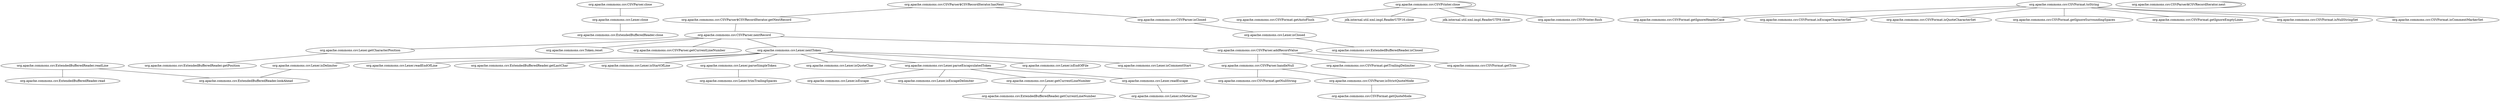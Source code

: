 graph {
	"org.apache.commons.csv.ExtendedBufferedReader.close"
	"org.apache.commons.csv.Lexer.close"
	"org.apache.commons.csv.CSVParser.addRecordValue"
	"org.apache.commons.csv.Lexer.isClosed"
	"org.apache.commons.csv.Lexer.getCharacterPosition"
	"org.apache.commons.csv.Lexer.isMetaChar"
	"org.apache.commons.csv.Lexer.trimTrailingSpaces"
	"org.apache.commons.csv.ExtendedBufferedReader.getCurrentLineNumber"
	"org.apache.commons.csv.Token.reset"
	"org.apache.commons.csv.CSVFormat.getAutoFlush"
	"org.apache.commons.csv.CSVParser$CSVRecordIterator.getNextRecord"
	"org.apache.commons.csv.CSVFormat.getTrailingDelimiter"
	"org.apache.commons.csv.Lexer.isEndOfFile"
	"org.apache.commons.csv.CSVFormat.getIgnoreHeaderCase"
	"org.apache.commons.csv.ExtendedBufferedReader.lookAhead"
	"org.apache.commons.csv.CSVFormat.getQuoteMode"
	"org.apache.commons.csv.ExtendedBufferedReader.getPosition"
	"org.apache.commons.csv.CSVParser$CSVRecordIterator.next"
	"org.apache.commons.csv.Lexer.isEscapeDelimiter"
	"org.apache.commons.csv.CSVFormat.isEscapeCharacterSet"
	"org.apache.commons.csv.CSVParser.close"
	"jdk.internal.util.xml.impl.ReaderUTF16.close"
	"org.apache.commons.csv.CSVFormat.isQuoteCharacterSet"
	"org.apache.commons.csv.Lexer.isCommentStart"
	"org.apache.commons.csv.Lexer.parseSimpleToken"
	"org.apache.commons.csv.CSVParser.isStrictQuoteMode"
	"org.apache.commons.csv.ExtendedBufferedReader.isClosed"
	"org.apache.commons.csv.CSVParser.nextRecord"
	"org.apache.commons.csv.Lexer.readEndOfLine"
	"org.apache.commons.csv.CSVFormat.getIgnoreSurroundingSpaces"
	"org.apache.commons.csv.CSVFormat.toString"
	"org.apache.commons.csv.ExtendedBufferedReader.getLastChar"
	"org.apache.commons.csv.CSVFormat.getIgnoreEmptyLines"
	"org.apache.commons.csv.ExtendedBufferedReader.readLine"
	"org.apache.commons.csv.CSVPrinter.close"
	"org.apache.commons.csv.Lexer.getCurrentLineNumber"
	"org.apache.commons.csv.Lexer.readEscape"
	"org.apache.commons.csv.CSVFormat.getTrim"
	"org.apache.commons.csv.CSVParser.getCurrentLineNumber"
	"org.apache.commons.csv.Lexer.nextToken"
	"org.apache.commons.csv.Lexer.isEscape"
	"org.apache.commons.csv.Lexer.isStartOfLine"
	"org.apache.commons.csv.CSVFormat.isNullStringSet"
	"org.apache.commons.csv.ExtendedBufferedReader.read"
	"org.apache.commons.csv.CSVParser.isClosed"
	"org.apache.commons.csv.Lexer.parseEncapsulatedToken"
	"org.apache.commons.csv.CSVParser$CSVRecordIterator.hasNext"
	"org.apache.commons.csv.Lexer.isQuoteChar"
	"org.apache.commons.csv.CSVParser.handleNull"
	"org.apache.commons.csv.Lexer.isDelimiter"
	"jdk.internal.util.xml.impl.ReaderUTF8.close"
	"org.apache.commons.csv.CSVFormat.getNullString"
	"org.apache.commons.csv.CSVPrinter.flush"
	"org.apache.commons.csv.CSVFormat.isCommentMarkerSet"
	"org.apache.commons.csv.CSVParser$CSVRecordIterator.hasNext" -- "org.apache.commons.csv.CSVParser.isClosed"
	"org.apache.commons.csv.Lexer.nextToken" -- "org.apache.commons.csv.Lexer.isEndOfFile"
	"org.apache.commons.csv.ExtendedBufferedReader.readLine" -- "org.apache.commons.csv.ExtendedBufferedReader.read"
	"org.apache.commons.csv.Lexer.close" -- "org.apache.commons.csv.ExtendedBufferedReader.close"
	"org.apache.commons.csv.ExtendedBufferedReader.readLine" -- "org.apache.commons.csv.ExtendedBufferedReader.lookAhead"
	"org.apache.commons.csv.Lexer.nextToken" -- "org.apache.commons.csv.Lexer.isQuoteChar"
	"org.apache.commons.csv.Lexer.parseEncapsulatedToken" -- "org.apache.commons.csv.Lexer.isEscape"
	"org.apache.commons.csv.CSVPrinter.close" -- "jdk.internal.util.xml.impl.ReaderUTF16.close"
	"org.apache.commons.csv.Lexer.parseEncapsulatedToken" -- "org.apache.commons.csv.Lexer.readEscape"
	"org.apache.commons.csv.CSVFormat.toString" -- "org.apache.commons.csv.CSVFormat.getIgnoreHeaderCase"
	"org.apache.commons.csv.Lexer.nextToken" -- "org.apache.commons.csv.Lexer.readEndOfLine"
	"org.apache.commons.csv.CSVParser.isStrictQuoteMode" -- "org.apache.commons.csv.CSVFormat.getQuoteMode"
	"org.apache.commons.csv.Lexer.nextToken" -- "org.apache.commons.csv.Lexer.isCommentStart"
	"org.apache.commons.csv.CSVParser.addRecordValue" -- "org.apache.commons.csv.CSVFormat.getTrailingDelimiter"
	"org.apache.commons.csv.CSVParser.nextRecord" -- "org.apache.commons.csv.Lexer.getCharacterPosition"
	"org.apache.commons.csv.CSVParser.close" -- "org.apache.commons.csv.Lexer.close"
	"org.apache.commons.csv.CSVParser.addRecordValue" -- "org.apache.commons.csv.CSVFormat.getTrim"
	"org.apache.commons.csv.CSVPrinter.close" -- "jdk.internal.util.xml.impl.ReaderUTF8.close"
	"org.apache.commons.csv.CSVParser.handleNull" -- "org.apache.commons.csv.CSVParser.isStrictQuoteMode"
	"org.apache.commons.csv.CSVPrinter.close" -- "org.apache.commons.csv.CSVFormat.getAutoFlush"
	"org.apache.commons.csv.Lexer.readEscape" -- "org.apache.commons.csv.Lexer.isMetaChar"
	"org.apache.commons.csv.CSVFormat.toString" -- "org.apache.commons.csv.CSVFormat.isCommentMarkerSet"
	"org.apache.commons.csv.Lexer.parseSimpleToken" -- "org.apache.commons.csv.Lexer.trimTrailingSpaces"
	"org.apache.commons.csv.CSVParser.nextRecord" -- "org.apache.commons.csv.CSVParser.getCurrentLineNumber"
	"org.apache.commons.csv.Lexer.nextToken" -- "org.apache.commons.csv.Lexer.parseSimpleToken"
	"org.apache.commons.csv.Lexer.parseEncapsulatedToken" -- "org.apache.commons.csv.Lexer.isEscapeDelimiter"
	"org.apache.commons.csv.CSVPrinter.close" -- "org.apache.commons.csv.CSVPrinter.flush"
	"org.apache.commons.csv.Lexer.isDelimiter" -- "org.apache.commons.csv.ExtendedBufferedReader.lookAhead"
	"org.apache.commons.csv.Lexer.nextToken" -- "org.apache.commons.csv.ExtendedBufferedReader.getLastChar"
	"org.apache.commons.csv.CSVParser.addRecordValue" -- "org.apache.commons.csv.CSVParser.handleNull"
	"org.apache.commons.csv.CSVParser$CSVRecordIterator.next" -- "org.apache.commons.csv.CSVParser$CSVRecordIterator.next"
	"org.apache.commons.csv.Lexer.isClosed" -- "org.apache.commons.csv.ExtendedBufferedReader.isClosed"
	"org.apache.commons.csv.CSVFormat.toString" -- "org.apache.commons.csv.CSVFormat.getIgnoreSurroundingSpaces"
	"org.apache.commons.csv.CSVParser$CSVRecordIterator.hasNext" -- "org.apache.commons.csv.CSVParser$CSVRecordIterator.getNextRecord"
	"org.apache.commons.csv.CSVFormat.toString" -- "org.apache.commons.csv.CSVFormat.getIgnoreEmptyLines"
	"org.apache.commons.csv.CSVFormat.toString" -- "org.apache.commons.csv.CSVFormat.isEscapeCharacterSet"
	"org.apache.commons.csv.CSVParser.handleNull" -- "org.apache.commons.csv.CSVFormat.getNullString"
	"org.apache.commons.csv.CSVFormat.toString" -- "org.apache.commons.csv.CSVFormat.isNullStringSet"
	"org.apache.commons.csv.Lexer.nextToken" -- "org.apache.commons.csv.Lexer.isStartOfLine"
	"org.apache.commons.csv.Lexer.nextToken" -- "org.apache.commons.csv.Lexer.isDelimiter"
	"org.apache.commons.csv.Lexer.parseEncapsulatedToken" -- "org.apache.commons.csv.Lexer.getCurrentLineNumber"
	"org.apache.commons.csv.CSVPrinter.close" -- "org.apache.commons.csv.CSVPrinter.close"
	"org.apache.commons.csv.Lexer.getCurrentLineNumber" -- "org.apache.commons.csv.ExtendedBufferedReader.getCurrentLineNumber"
	"org.apache.commons.csv.CSVParser.nextRecord" -- "org.apache.commons.csv.Lexer.nextToken"
	"org.apache.commons.csv.Lexer.getCharacterPosition" -- "org.apache.commons.csv.ExtendedBufferedReader.getPosition"
	"org.apache.commons.csv.CSVFormat.toString" -- "org.apache.commons.csv.CSVFormat.isQuoteCharacterSet"
	"org.apache.commons.csv.CSVParser$CSVRecordIterator.getNextRecord" -- "org.apache.commons.csv.CSVParser.nextRecord"
	"org.apache.commons.csv.CSVParser.nextRecord" -- "org.apache.commons.csv.Token.reset"
	"org.apache.commons.csv.Lexer.nextToken" -- "org.apache.commons.csv.Lexer.parseEncapsulatedToken"
	"org.apache.commons.csv.CSVParser.isClosed" -- "org.apache.commons.csv.Lexer.isClosed"
	"org.apache.commons.csv.CSVParser.nextRecord" -- "org.apache.commons.csv.CSVParser.addRecordValue"
}
